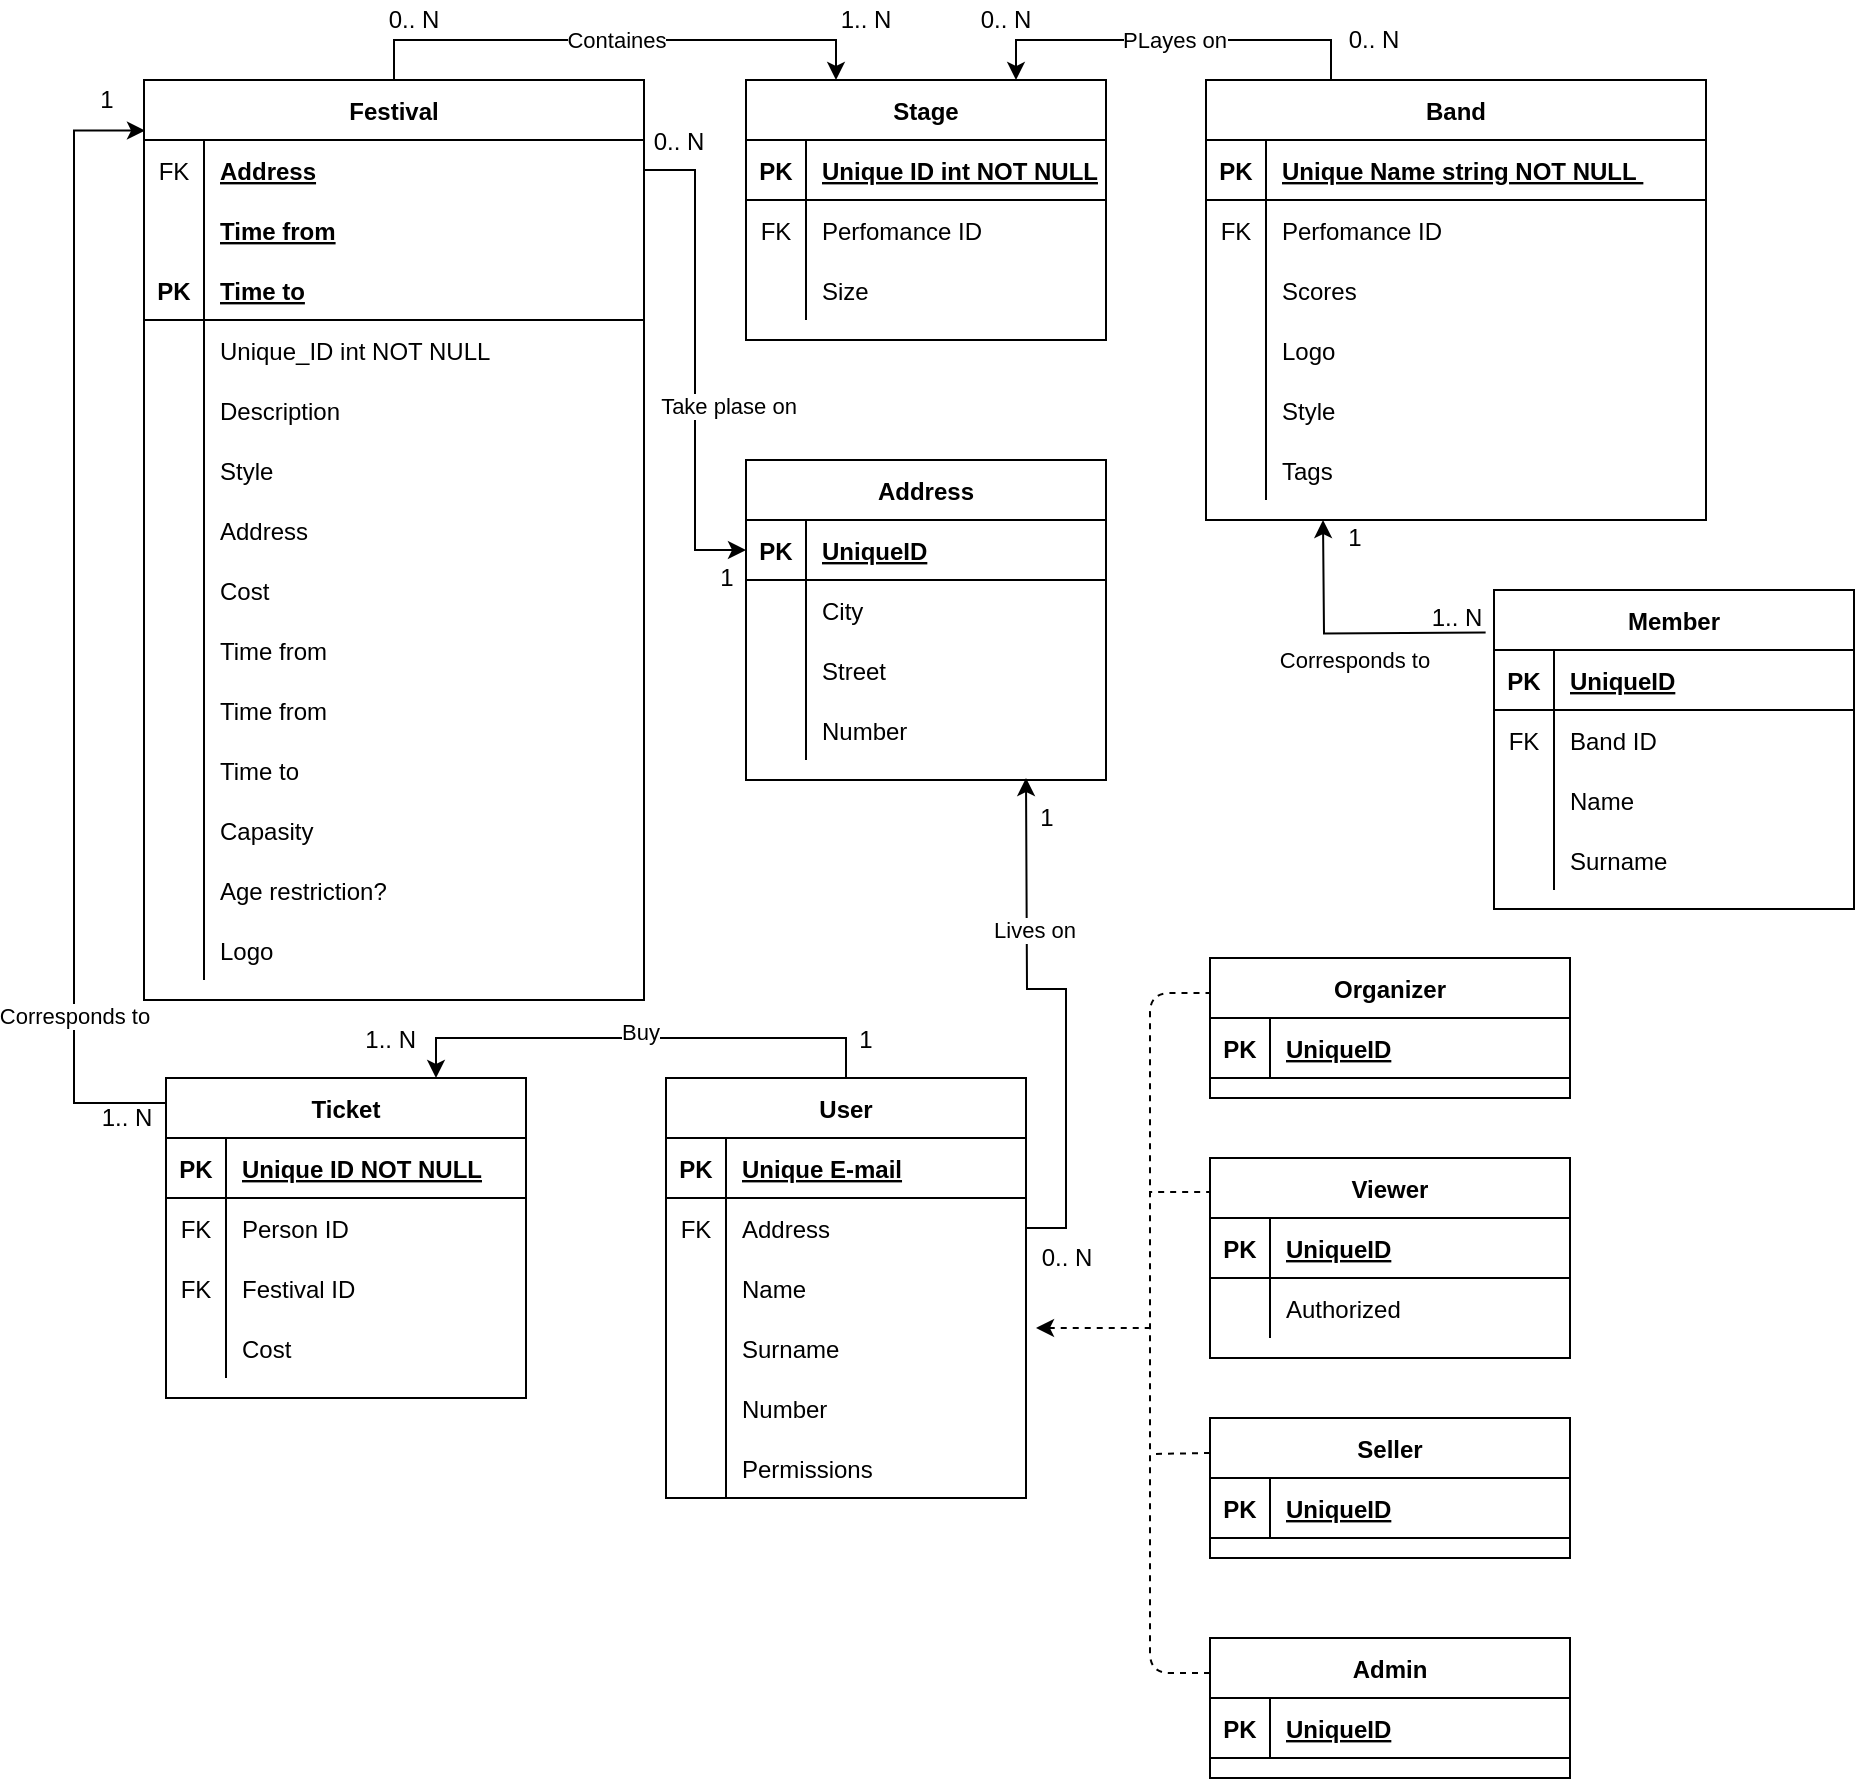 <mxfile version="13.6.5">
    <diagram id="R2lEEEUBdFMjLlhIrx00" name="Page-1">
        <mxGraphModel dx="2224" dy="771" grid="1" gridSize="10" guides="1" tooltips="1" connect="1" arrows="1" fold="1" page="1" pageScale="1" pageWidth="850" pageHeight="1100" math="0" shadow="0" extFonts="Permanent Marker^https://fonts.googleapis.com/css?family=Permanent+Marker">
            <root>
                <mxCell id="0"/>
                <mxCell id="1" parent="0"/>
                <mxCell id="lNlBMmtvw8cMD87-pBAn-54" value="Containes" style="edgeStyle=orthogonalEdgeStyle;rounded=0;orthogonalLoop=1;jettySize=auto;html=1;exitX=0.5;exitY=0;exitDx=0;exitDy=0;entryX=0.25;entryY=0;entryDx=0;entryDy=0;" parent="1" source="C-vyLk0tnHw3VtMMgP7b-23" target="zeY2hjf-UzyF-eKBbXOZ-20" edge="1">
                    <mxGeometry relative="1" as="geometry"/>
                </mxCell>
                <mxCell id="lNlBMmtvw8cMD87-pBAn-55" value="PLayes on" style="edgeStyle=orthogonalEdgeStyle;rounded=0;orthogonalLoop=1;jettySize=auto;html=1;exitX=0.25;exitY=0;exitDx=0;exitDy=0;entryX=0.75;entryY=0;entryDx=0;entryDy=0;" parent="1" source="C-vyLk0tnHw3VtMMgP7b-2" target="zeY2hjf-UzyF-eKBbXOZ-20" edge="1">
                    <mxGeometry relative="1" as="geometry"/>
                </mxCell>
                <mxCell id="lNlBMmtvw8cMD87-pBAn-66" style="edgeStyle=orthogonalEdgeStyle;rounded=0;orthogonalLoop=1;jettySize=auto;html=1;exitX=0.004;exitY=0.078;exitDx=0;exitDy=0;entryX=0.002;entryY=0.055;entryDx=0;entryDy=0;entryPerimeter=0;exitPerimeter=0;" parent="1" source="lNlBMmtvw8cMD87-pBAn-6" target="C-vyLk0tnHw3VtMMgP7b-23" edge="1">
                    <mxGeometry relative="1" as="geometry">
                        <Array as="points">
                            <mxPoint x="10" y="613"/>
                            <mxPoint x="10" y="126"/>
                        </Array>
                    </mxGeometry>
                </mxCell>
                <mxCell id="lNlBMmtvw8cMD87-pBAn-67" value="Corresponds to" style="edgeLabel;html=1;align=center;verticalAlign=middle;resizable=0;points=[];" parent="lNlBMmtvw8cMD87-pBAn-66" vertex="1" connectable="0">
                    <mxGeometry x="-0.421" y="-60" relative="1" as="geometry">
                        <mxPoint x="-60" y="73.78" as="offset"/>
                    </mxGeometry>
                </mxCell>
                <mxCell id="lNlBMmtvw8cMD87-pBAn-33" style="edgeStyle=orthogonalEdgeStyle;rounded=0;orthogonalLoop=1;jettySize=auto;html=1;exitX=0.5;exitY=0;exitDx=0;exitDy=0;entryX=0.75;entryY=0;entryDx=0;entryDy=0;" parent="1" source="34" target="lNlBMmtvw8cMD87-pBAn-6" edge="1">
                    <mxGeometry relative="1" as="geometry">
                        <mxPoint x="361" y="513" as="sourcePoint"/>
                    </mxGeometry>
                </mxCell>
                <mxCell id="lNlBMmtvw8cMD87-pBAn-34" value="Buy" style="edgeLabel;html=1;align=center;verticalAlign=middle;resizable=0;points=[];" parent="lNlBMmtvw8cMD87-pBAn-33" vertex="1" connectable="0">
                    <mxGeometry x="0.133" y="-3" relative="1" as="geometry">
                        <mxPoint x="16" as="offset"/>
                    </mxGeometry>
                </mxCell>
                <mxCell id="lNlBMmtvw8cMD87-pBAn-132" style="edgeStyle=orthogonalEdgeStyle;rounded=0;orthogonalLoop=1;jettySize=auto;html=1;dashed=1;endArrow=none;endFill=0;startArrow=classic;startFill=1;" parent="1" edge="1">
                    <mxGeometry relative="1" as="geometry">
                        <mxPoint x="551" y="725" as="targetPoint"/>
                        <Array as="points">
                            <mxPoint x="551" y="725"/>
                        </Array>
                        <mxPoint x="491" y="725" as="sourcePoint"/>
                    </mxGeometry>
                </mxCell>
                <mxCell id="lNlBMmtvw8cMD87-pBAn-38" value="1.. N&amp;nbsp;" style="text;html=1;strokeColor=none;fillColor=none;align=center;verticalAlign=middle;whiteSpace=wrap;rounded=0;" parent="1" vertex="1">
                    <mxGeometry x="150" y="571" width="40" height="20" as="geometry"/>
                </mxCell>
                <mxCell id="lNlBMmtvw8cMD87-pBAn-39" value="1" style="text;html=1;strokeColor=none;fillColor=none;align=center;verticalAlign=middle;whiteSpace=wrap;rounded=0;" parent="1" vertex="1">
                    <mxGeometry x="386" y="571" width="40" height="20" as="geometry"/>
                </mxCell>
                <mxCell id="lNlBMmtvw8cMD87-pBAn-56" value="1.. N" style="text;html=1;strokeColor=none;fillColor=none;align=center;verticalAlign=middle;whiteSpace=wrap;rounded=0;" parent="1" vertex="1">
                    <mxGeometry x="386" y="61" width="40" height="20" as="geometry"/>
                </mxCell>
                <mxCell id="lNlBMmtvw8cMD87-pBAn-57" value="0.. N" style="text;html=1;strokeColor=none;fillColor=none;align=center;verticalAlign=middle;whiteSpace=wrap;rounded=0;" parent="1" vertex="1">
                    <mxGeometry x="160" y="61" width="40" height="20" as="geometry"/>
                </mxCell>
                <mxCell id="lNlBMmtvw8cMD87-pBAn-58" value="0.. N" style="text;html=1;strokeColor=none;fillColor=none;align=center;verticalAlign=middle;whiteSpace=wrap;rounded=0;" parent="1" vertex="1">
                    <mxGeometry x="640" y="71" width="40" height="20" as="geometry"/>
                </mxCell>
                <mxCell id="lNlBMmtvw8cMD87-pBAn-59" value="0.. N" style="text;html=1;strokeColor=none;fillColor=none;align=center;verticalAlign=middle;whiteSpace=wrap;rounded=0;" parent="1" vertex="1">
                    <mxGeometry x="456" y="61" width="40" height="20" as="geometry"/>
                </mxCell>
                <mxCell id="lNlBMmtvw8cMD87-pBAn-68" value="1&lt;br&gt;" style="text;html=1;align=center;verticalAlign=middle;resizable=0;points=[];autosize=1;" parent="1" vertex="1">
                    <mxGeometry x="16" y="101" width="20" height="20" as="geometry"/>
                </mxCell>
                <mxCell id="lNlBMmtvw8cMD87-pBAn-69" value="1.. N" style="text;html=1;align=center;verticalAlign=middle;resizable=0;points=[];autosize=1;" parent="1" vertex="1">
                    <mxGeometry x="16" y="610" width="40" height="20" as="geometry"/>
                </mxCell>
                <mxCell id="lNlBMmtvw8cMD87-pBAn-131" style="edgeStyle=orthogonalEdgeStyle;rounded=0;orthogonalLoop=1;jettySize=auto;html=1;exitX=0.006;exitY=0.17;exitDx=0;exitDy=0;dashed=1;endArrow=none;endFill=0;exitPerimeter=0;" parent="1" source="lNlBMmtvw8cMD87-pBAn-96" edge="1">
                    <mxGeometry relative="1" as="geometry">
                        <mxPoint x="548" y="660" as="targetPoint"/>
                    </mxGeometry>
                </mxCell>
                <mxCell id="lNlBMmtvw8cMD87-pBAn-129" value="" style="endArrow=none;html=1;dashed=1;edgeStyle=orthogonalEdgeStyle;exitX=0;exitY=0.25;exitDx=0;exitDy=0;entryX=0;entryY=0.25;entryDx=0;entryDy=0;" parent="1" source="lNlBMmtvw8cMD87-pBAn-70" target="lNlBMmtvw8cMD87-pBAn-109" edge="1">
                    <mxGeometry width="50" height="50" relative="1" as="geometry">
                        <mxPoint x="398" y="790" as="sourcePoint"/>
                        <mxPoint x="448" y="740" as="targetPoint"/>
                        <Array as="points">
                            <mxPoint x="548" y="898"/>
                            <mxPoint x="548" y="558"/>
                        </Array>
                    </mxGeometry>
                </mxCell>
                <mxCell id="lNlBMmtvw8cMD87-pBAn-130" value="" style="endArrow=none;dashed=1;html=1;exitX=0;exitY=0.25;exitDx=0;exitDy=0;rounded=0;endFill=0;" parent="1" source="lNlBMmtvw8cMD87-pBAn-83" edge="1">
                    <mxGeometry width="50" height="50" relative="1" as="geometry">
                        <mxPoint x="358" y="880" as="sourcePoint"/>
                        <mxPoint x="548" y="788" as="targetPoint"/>
                    </mxGeometry>
                </mxCell>
                <mxCell id="zeY2hjf-UzyF-eKBbXOZ-20" value="Stage" style="shape=table;startSize=30;container=1;collapsible=1;childLayout=tableLayout;fixedRows=1;rowLines=0;fontStyle=1;align=center;resizeLast=1;" parent="1" vertex="1">
                    <mxGeometry x="346" y="101" width="180" height="130" as="geometry"/>
                </mxCell>
                <mxCell id="zeY2hjf-UzyF-eKBbXOZ-21" value="" style="shape=partialRectangle;collapsible=0;dropTarget=0;pointerEvents=0;fillColor=none;top=0;left=0;bottom=1;right=0;points=[[0,0.5],[1,0.5]];portConstraint=eastwest;" parent="zeY2hjf-UzyF-eKBbXOZ-20" vertex="1">
                    <mxGeometry y="30" width="180" height="30" as="geometry"/>
                </mxCell>
                <mxCell id="zeY2hjf-UzyF-eKBbXOZ-22" value="PK" style="shape=partialRectangle;connectable=0;fillColor=none;top=0;left=0;bottom=0;right=0;fontStyle=1;overflow=hidden;" parent="zeY2hjf-UzyF-eKBbXOZ-21" vertex="1">
                    <mxGeometry width="30" height="30" as="geometry"/>
                </mxCell>
                <mxCell id="zeY2hjf-UzyF-eKBbXOZ-23" value="Unique ID int NOT NULL" style="shape=partialRectangle;connectable=0;fillColor=none;top=0;left=0;bottom=0;right=0;align=left;spacingLeft=6;fontStyle=5;overflow=hidden;" parent="zeY2hjf-UzyF-eKBbXOZ-21" vertex="1">
                    <mxGeometry x="30" width="150" height="30" as="geometry"/>
                </mxCell>
                <mxCell id="zeY2hjf-UzyF-eKBbXOZ-24" value="" style="shape=partialRectangle;collapsible=0;dropTarget=0;pointerEvents=0;fillColor=none;top=0;left=0;bottom=0;right=0;points=[[0,0.5],[1,0.5]];portConstraint=eastwest;" parent="zeY2hjf-UzyF-eKBbXOZ-20" vertex="1">
                    <mxGeometry y="60" width="180" height="30" as="geometry"/>
                </mxCell>
                <mxCell id="zeY2hjf-UzyF-eKBbXOZ-25" value="FK" style="shape=partialRectangle;connectable=0;fillColor=none;top=0;left=0;bottom=0;right=0;editable=1;overflow=hidden;" parent="zeY2hjf-UzyF-eKBbXOZ-24" vertex="1">
                    <mxGeometry width="30" height="30" as="geometry"/>
                </mxCell>
                <mxCell id="zeY2hjf-UzyF-eKBbXOZ-26" value="Perfomance ID" style="shape=partialRectangle;connectable=0;fillColor=none;top=0;left=0;bottom=0;right=0;align=left;spacingLeft=6;overflow=hidden;" parent="zeY2hjf-UzyF-eKBbXOZ-24" vertex="1">
                    <mxGeometry x="30" width="150" height="30" as="geometry"/>
                </mxCell>
                <mxCell id="zeY2hjf-UzyF-eKBbXOZ-27" value="" style="shape=partialRectangle;collapsible=0;dropTarget=0;pointerEvents=0;fillColor=none;top=0;left=0;bottom=0;right=0;points=[[0,0.5],[1,0.5]];portConstraint=eastwest;" parent="zeY2hjf-UzyF-eKBbXOZ-20" vertex="1">
                    <mxGeometry y="90" width="180" height="30" as="geometry"/>
                </mxCell>
                <mxCell id="zeY2hjf-UzyF-eKBbXOZ-28" value="" style="shape=partialRectangle;connectable=0;fillColor=none;top=0;left=0;bottom=0;right=0;editable=1;overflow=hidden;" parent="zeY2hjf-UzyF-eKBbXOZ-27" vertex="1">
                    <mxGeometry width="30" height="30" as="geometry"/>
                </mxCell>
                <mxCell id="zeY2hjf-UzyF-eKBbXOZ-29" value="Size" style="shape=partialRectangle;connectable=0;fillColor=none;top=0;left=0;bottom=0;right=0;align=left;spacingLeft=6;overflow=hidden;" parent="zeY2hjf-UzyF-eKBbXOZ-27" vertex="1">
                    <mxGeometry x="30" width="150" height="30" as="geometry"/>
                </mxCell>
                <mxCell id="C-vyLk0tnHw3VtMMgP7b-2" value="Band" style="shape=table;startSize=30;container=1;collapsible=1;childLayout=tableLayout;fixedRows=1;rowLines=0;fontStyle=1;align=center;resizeLast=1;" parent="1" vertex="1">
                    <mxGeometry x="576" y="101" width="250" height="220" as="geometry"/>
                </mxCell>
                <mxCell id="C-vyLk0tnHw3VtMMgP7b-3" value="" style="shape=partialRectangle;collapsible=0;dropTarget=0;pointerEvents=0;fillColor=none;points=[[0,0.5],[1,0.5]];portConstraint=eastwest;top=0;left=0;right=0;bottom=1;" parent="C-vyLk0tnHw3VtMMgP7b-2" vertex="1">
                    <mxGeometry y="30" width="250" height="30" as="geometry"/>
                </mxCell>
                <mxCell id="C-vyLk0tnHw3VtMMgP7b-4" value="PK" style="shape=partialRectangle;overflow=hidden;connectable=0;fillColor=none;top=0;left=0;bottom=0;right=0;fontStyle=1;" parent="C-vyLk0tnHw3VtMMgP7b-3" vertex="1">
                    <mxGeometry width="30" height="30" as="geometry"/>
                </mxCell>
                <mxCell id="C-vyLk0tnHw3VtMMgP7b-5" value="Unique Name string NOT NULL " style="shape=partialRectangle;overflow=hidden;connectable=0;fillColor=none;top=0;left=0;bottom=0;right=0;align=left;spacingLeft=6;fontStyle=5;" parent="C-vyLk0tnHw3VtMMgP7b-3" vertex="1">
                    <mxGeometry x="30" width="220" height="30" as="geometry"/>
                </mxCell>
                <mxCell id="lNlBMmtvw8cMD87-pBAn-2" value="" style="shape=partialRectangle;collapsible=0;dropTarget=0;pointerEvents=0;fillColor=none;top=0;left=0;bottom=0;right=0;points=[[0,0.5],[1,0.5]];portConstraint=eastwest;" parent="C-vyLk0tnHw3VtMMgP7b-2" vertex="1">
                    <mxGeometry y="60" width="250" height="30" as="geometry"/>
                </mxCell>
                <mxCell id="lNlBMmtvw8cMD87-pBAn-3" value="FK" style="shape=partialRectangle;connectable=0;fillColor=none;top=0;left=0;bottom=0;right=0;editable=1;overflow=hidden;" parent="lNlBMmtvw8cMD87-pBAn-2" vertex="1">
                    <mxGeometry width="30" height="30" as="geometry"/>
                </mxCell>
                <mxCell id="lNlBMmtvw8cMD87-pBAn-4" value="Perfomance ID" style="shape=partialRectangle;connectable=0;fillColor=none;top=0;left=0;bottom=0;right=0;align=left;spacingLeft=6;overflow=hidden;" parent="lNlBMmtvw8cMD87-pBAn-2" vertex="1">
                    <mxGeometry x="30" width="220" height="30" as="geometry"/>
                </mxCell>
                <mxCell id="zeY2hjf-UzyF-eKBbXOZ-40" value="" style="shape=partialRectangle;collapsible=0;dropTarget=0;pointerEvents=0;fillColor=none;top=0;left=0;bottom=0;right=0;points=[[0,0.5],[1,0.5]];portConstraint=eastwest;" parent="C-vyLk0tnHw3VtMMgP7b-2" vertex="1">
                    <mxGeometry y="90" width="250" height="30" as="geometry"/>
                </mxCell>
                <mxCell id="zeY2hjf-UzyF-eKBbXOZ-41" value="" style="shape=partialRectangle;connectable=0;fillColor=none;top=0;left=0;bottom=0;right=0;editable=1;overflow=hidden;" parent="zeY2hjf-UzyF-eKBbXOZ-40" vertex="1">
                    <mxGeometry width="30" height="30" as="geometry"/>
                </mxCell>
                <mxCell id="zeY2hjf-UzyF-eKBbXOZ-42" value="Scores" style="shape=partialRectangle;connectable=0;fillColor=none;top=0;left=0;bottom=0;right=0;align=left;spacingLeft=6;overflow=hidden;" parent="zeY2hjf-UzyF-eKBbXOZ-40" vertex="1">
                    <mxGeometry x="30" width="220" height="30" as="geometry"/>
                </mxCell>
                <mxCell id="C-vyLk0tnHw3VtMMgP7b-9" value="" style="shape=partialRectangle;collapsible=0;dropTarget=0;pointerEvents=0;fillColor=none;points=[[0,0.5],[1,0.5]];portConstraint=eastwest;top=0;left=0;right=0;bottom=0;" parent="C-vyLk0tnHw3VtMMgP7b-2" vertex="1">
                    <mxGeometry y="120" width="250" height="30" as="geometry"/>
                </mxCell>
                <mxCell id="C-vyLk0tnHw3VtMMgP7b-10" value="" style="shape=partialRectangle;overflow=hidden;connectable=0;fillColor=none;top=0;left=0;bottom=0;right=0;" parent="C-vyLk0tnHw3VtMMgP7b-9" vertex="1">
                    <mxGeometry width="30" height="30" as="geometry"/>
                </mxCell>
                <mxCell id="C-vyLk0tnHw3VtMMgP7b-11" value="Logo" style="shape=partialRectangle;overflow=hidden;connectable=0;fillColor=none;top=0;left=0;bottom=0;right=0;align=left;spacingLeft=6;" parent="C-vyLk0tnHw3VtMMgP7b-9" vertex="1">
                    <mxGeometry x="30" width="220" height="30" as="geometry"/>
                </mxCell>
                <mxCell id="zeY2hjf-UzyF-eKBbXOZ-34" value="" style="shape=partialRectangle;collapsible=0;dropTarget=0;pointerEvents=0;fillColor=none;top=0;left=0;bottom=0;right=0;points=[[0,0.5],[1,0.5]];portConstraint=eastwest;" parent="C-vyLk0tnHw3VtMMgP7b-2" vertex="1">
                    <mxGeometry y="150" width="250" height="30" as="geometry"/>
                </mxCell>
                <mxCell id="zeY2hjf-UzyF-eKBbXOZ-35" value="" style="shape=partialRectangle;connectable=0;fillColor=none;top=0;left=0;bottom=0;right=0;editable=1;overflow=hidden;" parent="zeY2hjf-UzyF-eKBbXOZ-34" vertex="1">
                    <mxGeometry width="30" height="30" as="geometry"/>
                </mxCell>
                <mxCell id="zeY2hjf-UzyF-eKBbXOZ-36" value="Style" style="shape=partialRectangle;connectable=0;fillColor=none;top=0;left=0;bottom=0;right=0;align=left;spacingLeft=6;overflow=hidden;" parent="zeY2hjf-UzyF-eKBbXOZ-34" vertex="1">
                    <mxGeometry x="30" width="220" height="30" as="geometry"/>
                </mxCell>
                <mxCell id="zeY2hjf-UzyF-eKBbXOZ-37" value="" style="shape=partialRectangle;collapsible=0;dropTarget=0;pointerEvents=0;fillColor=none;top=0;left=0;bottom=0;right=0;points=[[0,0.5],[1,0.5]];portConstraint=eastwest;" parent="C-vyLk0tnHw3VtMMgP7b-2" vertex="1">
                    <mxGeometry y="180" width="250" height="30" as="geometry"/>
                </mxCell>
                <mxCell id="zeY2hjf-UzyF-eKBbXOZ-38" value="" style="shape=partialRectangle;connectable=0;fillColor=none;top=0;left=0;bottom=0;right=0;editable=1;overflow=hidden;" parent="zeY2hjf-UzyF-eKBbXOZ-37" vertex="1">
                    <mxGeometry width="30" height="30" as="geometry"/>
                </mxCell>
                <mxCell id="zeY2hjf-UzyF-eKBbXOZ-39" value="Tags" style="shape=partialRectangle;connectable=0;fillColor=none;top=0;left=0;bottom=0;right=0;align=left;spacingLeft=6;overflow=hidden;" parent="zeY2hjf-UzyF-eKBbXOZ-37" vertex="1">
                    <mxGeometry x="30" width="220" height="30" as="geometry"/>
                </mxCell>
                <mxCell id="C-vyLk0tnHw3VtMMgP7b-23" value="Festival" style="shape=table;startSize=30;container=1;collapsible=1;childLayout=tableLayout;fixedRows=1;rowLines=0;fontStyle=1;align=center;resizeLast=1;" parent="1" vertex="1">
                    <mxGeometry x="45" y="101" width="250" height="460" as="geometry"/>
                </mxCell>
                <mxCell id="64" value="" style="shape=partialRectangle;collapsible=0;dropTarget=0;pointerEvents=0;fillColor=none;top=0;left=0;bottom=0;right=0;points=[[0,0.5],[1,0.5]];portConstraint=eastwest;" vertex="1" parent="C-vyLk0tnHw3VtMMgP7b-23">
                    <mxGeometry y="30" width="250" height="30" as="geometry"/>
                </mxCell>
                <mxCell id="65" value="FK" style="shape=partialRectangle;connectable=0;fillColor=none;top=0;left=0;bottom=0;right=0;editable=1;overflow=hidden;" vertex="1" parent="64">
                    <mxGeometry width="30" height="30" as="geometry"/>
                </mxCell>
                <mxCell id="66" value="Address" style="shape=partialRectangle;connectable=0;fillColor=none;top=0;left=0;bottom=0;right=0;align=left;spacingLeft=6;overflow=hidden;fontStyle=5" vertex="1" parent="64">
                    <mxGeometry x="30" width="220" height="30" as="geometry"/>
                </mxCell>
                <mxCell id="60" value="" style="shape=partialRectangle;collapsible=0;dropTarget=0;pointerEvents=0;fillColor=none;top=0;left=0;bottom=0;right=0;points=[[0,0.5],[1,0.5]];portConstraint=eastwest;" vertex="1" parent="C-vyLk0tnHw3VtMMgP7b-23">
                    <mxGeometry y="60" width="250" height="30" as="geometry"/>
                </mxCell>
                <mxCell id="61" value="" style="shape=partialRectangle;connectable=0;fillColor=none;top=0;left=0;bottom=0;right=0;editable=1;overflow=hidden;" vertex="1" parent="60">
                    <mxGeometry width="30" height="30" as="geometry"/>
                </mxCell>
                <mxCell id="62" value="Time from" style="shape=partialRectangle;connectable=0;fillColor=none;top=0;left=0;bottom=0;right=0;align=left;spacingLeft=6;overflow=hidden;fontStyle=5" vertex="1" parent="60">
                    <mxGeometry x="30" width="220" height="30" as="geometry"/>
                </mxCell>
                <mxCell id="C-vyLk0tnHw3VtMMgP7b-24" value="" style="shape=partialRectangle;collapsible=0;dropTarget=0;pointerEvents=0;fillColor=none;points=[[0,0.5],[1,0.5]];portConstraint=eastwest;top=0;left=0;right=0;bottom=1;" parent="C-vyLk0tnHw3VtMMgP7b-23" vertex="1">
                    <mxGeometry y="90" width="250" height="30" as="geometry"/>
                </mxCell>
                <mxCell id="C-vyLk0tnHw3VtMMgP7b-25" value="PK" style="shape=partialRectangle;overflow=hidden;connectable=0;fillColor=none;top=0;left=0;bottom=0;right=0;fontStyle=1;" parent="C-vyLk0tnHw3VtMMgP7b-24" vertex="1">
                    <mxGeometry width="30" height="30" as="geometry"/>
                </mxCell>
                <mxCell id="C-vyLk0tnHw3VtMMgP7b-26" value="Time to" style="shape=partialRectangle;overflow=hidden;connectable=0;fillColor=none;top=0;left=0;bottom=0;right=0;align=left;spacingLeft=6;fontStyle=5;" parent="C-vyLk0tnHw3VtMMgP7b-24" vertex="1">
                    <mxGeometry x="30" width="220" height="30" as="geometry"/>
                </mxCell>
                <mxCell id="57" value="" style="shape=partialRectangle;collapsible=0;dropTarget=0;pointerEvents=0;fillColor=none;top=0;left=0;bottom=0;right=0;points=[[0,0.5],[1,0.5]];portConstraint=eastwest;" vertex="1" parent="C-vyLk0tnHw3VtMMgP7b-23">
                    <mxGeometry y="120" width="250" height="30" as="geometry"/>
                </mxCell>
                <mxCell id="58" value="" style="shape=partialRectangle;connectable=0;fillColor=none;top=0;left=0;bottom=0;right=0;editable=1;overflow=hidden;" vertex="1" parent="57">
                    <mxGeometry width="30" height="30" as="geometry"/>
                </mxCell>
                <mxCell id="59" value="Unique_ID int NOT NULL" style="shape=partialRectangle;connectable=0;fillColor=none;top=0;left=0;bottom=0;right=0;align=left;spacingLeft=6;overflow=hidden;fontStyle=0" vertex="1" parent="57">
                    <mxGeometry x="30" width="220" height="30" as="geometry"/>
                </mxCell>
                <mxCell id="C-vyLk0tnHw3VtMMgP7b-27" value="" style="shape=partialRectangle;collapsible=0;dropTarget=0;pointerEvents=0;fillColor=none;points=[[0,0.5],[1,0.5]];portConstraint=eastwest;top=0;left=0;right=0;bottom=0;" parent="C-vyLk0tnHw3VtMMgP7b-23" vertex="1">
                    <mxGeometry y="150" width="250" height="30" as="geometry"/>
                </mxCell>
                <mxCell id="C-vyLk0tnHw3VtMMgP7b-28" value="" style="shape=partialRectangle;overflow=hidden;connectable=0;fillColor=none;top=0;left=0;bottom=0;right=0;" parent="C-vyLk0tnHw3VtMMgP7b-27" vertex="1">
                    <mxGeometry width="30" height="30" as="geometry"/>
                </mxCell>
                <mxCell id="C-vyLk0tnHw3VtMMgP7b-29" value="Description" style="shape=partialRectangle;overflow=hidden;connectable=0;fillColor=none;top=0;left=0;bottom=0;right=0;align=left;spacingLeft=6;" parent="C-vyLk0tnHw3VtMMgP7b-27" vertex="1">
                    <mxGeometry x="30" width="220" height="30" as="geometry"/>
                </mxCell>
                <mxCell id="zeY2hjf-UzyF-eKBbXOZ-2" value="" style="shape=partialRectangle;collapsible=0;dropTarget=0;pointerEvents=0;fillColor=none;top=0;left=0;bottom=0;right=0;points=[[0,0.5],[1,0.5]];portConstraint=eastwest;" parent="C-vyLk0tnHw3VtMMgP7b-23" vertex="1">
                    <mxGeometry y="180" width="250" height="30" as="geometry"/>
                </mxCell>
                <mxCell id="zeY2hjf-UzyF-eKBbXOZ-3" value="" style="shape=partialRectangle;connectable=0;fillColor=none;top=0;left=0;bottom=0;right=0;editable=1;overflow=hidden;" parent="zeY2hjf-UzyF-eKBbXOZ-2" vertex="1">
                    <mxGeometry width="30" height="30" as="geometry"/>
                </mxCell>
                <mxCell id="zeY2hjf-UzyF-eKBbXOZ-4" value="Style" style="shape=partialRectangle;connectable=0;fillColor=none;top=0;left=0;bottom=0;right=0;align=left;spacingLeft=6;overflow=hidden;" parent="zeY2hjf-UzyF-eKBbXOZ-2" vertex="1">
                    <mxGeometry x="30" width="220" height="30" as="geometry"/>
                </mxCell>
                <mxCell id="zeY2hjf-UzyF-eKBbXOZ-5" value="" style="shape=partialRectangle;collapsible=0;dropTarget=0;pointerEvents=0;fillColor=none;top=0;left=0;bottom=0;right=0;points=[[0,0.5],[1,0.5]];portConstraint=eastwest;" parent="C-vyLk0tnHw3VtMMgP7b-23" vertex="1">
                    <mxGeometry y="210" width="250" height="30" as="geometry"/>
                </mxCell>
                <mxCell id="zeY2hjf-UzyF-eKBbXOZ-6" value="" style="shape=partialRectangle;connectable=0;fillColor=none;top=0;left=0;bottom=0;right=0;editable=1;overflow=hidden;" parent="zeY2hjf-UzyF-eKBbXOZ-5" vertex="1">
                    <mxGeometry width="30" height="30" as="geometry"/>
                </mxCell>
                <mxCell id="zeY2hjf-UzyF-eKBbXOZ-7" value="Address" style="shape=partialRectangle;connectable=0;fillColor=none;top=0;left=0;bottom=0;right=0;align=left;spacingLeft=6;overflow=hidden;" parent="zeY2hjf-UzyF-eKBbXOZ-5" vertex="1">
                    <mxGeometry x="30" width="220" height="30" as="geometry"/>
                </mxCell>
                <mxCell id="zeY2hjf-UzyF-eKBbXOZ-8" value="" style="shape=partialRectangle;collapsible=0;dropTarget=0;pointerEvents=0;fillColor=none;top=0;left=0;bottom=0;right=0;points=[[0,0.5],[1,0.5]];portConstraint=eastwest;" parent="C-vyLk0tnHw3VtMMgP7b-23" vertex="1">
                    <mxGeometry y="240" width="250" height="30" as="geometry"/>
                </mxCell>
                <mxCell id="zeY2hjf-UzyF-eKBbXOZ-9" value="" style="shape=partialRectangle;connectable=0;fillColor=none;top=0;left=0;bottom=0;right=0;editable=1;overflow=hidden;" parent="zeY2hjf-UzyF-eKBbXOZ-8" vertex="1">
                    <mxGeometry width="30" height="30" as="geometry"/>
                </mxCell>
                <mxCell id="zeY2hjf-UzyF-eKBbXOZ-10" value="Cost" style="shape=partialRectangle;connectable=0;fillColor=none;top=0;left=0;bottom=0;right=0;align=left;spacingLeft=6;overflow=hidden;" parent="zeY2hjf-UzyF-eKBbXOZ-8" vertex="1">
                    <mxGeometry x="30" width="220" height="30" as="geometry"/>
                </mxCell>
                <mxCell id="zeY2hjf-UzyF-eKBbXOZ-11" value="" style="shape=partialRectangle;collapsible=0;dropTarget=0;pointerEvents=0;fillColor=none;top=0;left=0;bottom=0;right=0;points=[[0,0.5],[1,0.5]];portConstraint=eastwest;" parent="C-vyLk0tnHw3VtMMgP7b-23" vertex="1">
                    <mxGeometry y="270" width="250" height="30" as="geometry"/>
                </mxCell>
                <mxCell id="zeY2hjf-UzyF-eKBbXOZ-12" value="" style="shape=partialRectangle;connectable=0;fillColor=none;top=0;left=0;bottom=0;right=0;editable=1;overflow=hidden;" parent="zeY2hjf-UzyF-eKBbXOZ-11" vertex="1">
                    <mxGeometry width="30" height="30" as="geometry"/>
                </mxCell>
                <mxCell id="zeY2hjf-UzyF-eKBbXOZ-13" value="Time from" style="shape=partialRectangle;connectable=0;fillColor=none;top=0;left=0;bottom=0;right=0;align=left;spacingLeft=6;overflow=hidden;" parent="zeY2hjf-UzyF-eKBbXOZ-11" vertex="1">
                    <mxGeometry x="30" width="220" height="30" as="geometry"/>
                </mxCell>
                <mxCell id="cTFS3XYxespIP5nR6clf-7" value="" style="shape=partialRectangle;collapsible=0;dropTarget=0;pointerEvents=0;fillColor=none;top=0;left=0;bottom=0;right=0;points=[[0,0.5],[1,0.5]];portConstraint=eastwest;" parent="C-vyLk0tnHw3VtMMgP7b-23" vertex="1">
                    <mxGeometry y="300" width="250" height="30" as="geometry"/>
                </mxCell>
                <mxCell id="cTFS3XYxespIP5nR6clf-8" value="" style="shape=partialRectangle;connectable=0;fillColor=none;top=0;left=0;bottom=0;right=0;editable=1;overflow=hidden;" parent="cTFS3XYxespIP5nR6clf-7" vertex="1">
                    <mxGeometry width="30" height="30" as="geometry"/>
                </mxCell>
                <mxCell id="cTFS3XYxespIP5nR6clf-9" value="Time from" style="shape=partialRectangle;connectable=0;fillColor=none;top=0;left=0;bottom=0;right=0;align=left;spacingLeft=6;overflow=hidden;" parent="cTFS3XYxespIP5nR6clf-7" vertex="1">
                    <mxGeometry x="30" width="220" height="30" as="geometry"/>
                </mxCell>
                <mxCell id="zeY2hjf-UzyF-eKBbXOZ-14" value="" style="shape=partialRectangle;collapsible=0;dropTarget=0;pointerEvents=0;fillColor=none;top=0;left=0;bottom=0;right=0;points=[[0,0.5],[1,0.5]];portConstraint=eastwest;" parent="C-vyLk0tnHw3VtMMgP7b-23" vertex="1">
                    <mxGeometry y="330" width="250" height="30" as="geometry"/>
                </mxCell>
                <mxCell id="zeY2hjf-UzyF-eKBbXOZ-15" value="" style="shape=partialRectangle;connectable=0;fillColor=none;top=0;left=0;bottom=0;right=0;editable=1;overflow=hidden;" parent="zeY2hjf-UzyF-eKBbXOZ-14" vertex="1">
                    <mxGeometry width="30" height="30" as="geometry"/>
                </mxCell>
                <mxCell id="zeY2hjf-UzyF-eKBbXOZ-16" value="Time to" style="shape=partialRectangle;connectable=0;fillColor=none;top=0;left=0;bottom=0;right=0;align=left;spacingLeft=6;overflow=hidden;" parent="zeY2hjf-UzyF-eKBbXOZ-14" vertex="1">
                    <mxGeometry x="30" width="220" height="30" as="geometry"/>
                </mxCell>
                <mxCell id="zeY2hjf-UzyF-eKBbXOZ-17" value="" style="shape=partialRectangle;collapsible=0;dropTarget=0;pointerEvents=0;fillColor=none;top=0;left=0;bottom=0;right=0;points=[[0,0.5],[1,0.5]];portConstraint=eastwest;" parent="C-vyLk0tnHw3VtMMgP7b-23" vertex="1">
                    <mxGeometry y="360" width="250" height="30" as="geometry"/>
                </mxCell>
                <mxCell id="zeY2hjf-UzyF-eKBbXOZ-18" value="" style="shape=partialRectangle;connectable=0;fillColor=none;top=0;left=0;bottom=0;right=0;editable=1;overflow=hidden;" parent="zeY2hjf-UzyF-eKBbXOZ-17" vertex="1">
                    <mxGeometry width="30" height="30" as="geometry"/>
                </mxCell>
                <mxCell id="zeY2hjf-UzyF-eKBbXOZ-19" value="Capasity" style="shape=partialRectangle;connectable=0;fillColor=none;top=0;left=0;bottom=0;right=0;align=left;spacingLeft=6;overflow=hidden;" parent="zeY2hjf-UzyF-eKBbXOZ-17" vertex="1">
                    <mxGeometry x="30" width="220" height="30" as="geometry"/>
                </mxCell>
                <mxCell id="lNlBMmtvw8cMD87-pBAn-63" value="" style="shape=partialRectangle;collapsible=0;dropTarget=0;pointerEvents=0;fillColor=none;top=0;left=0;bottom=0;right=0;points=[[0,0.5],[1,0.5]];portConstraint=eastwest;" parent="C-vyLk0tnHw3VtMMgP7b-23" vertex="1">
                    <mxGeometry y="390" width="250" height="30" as="geometry"/>
                </mxCell>
                <mxCell id="lNlBMmtvw8cMD87-pBAn-64" value="" style="shape=partialRectangle;connectable=0;fillColor=none;top=0;left=0;bottom=0;right=0;editable=1;overflow=hidden;" parent="lNlBMmtvw8cMD87-pBAn-63" vertex="1">
                    <mxGeometry width="30" height="30" as="geometry"/>
                </mxCell>
                <mxCell id="lNlBMmtvw8cMD87-pBAn-65" value="Age restriction?" style="shape=partialRectangle;connectable=0;fillColor=none;top=0;left=0;bottom=0;right=0;align=left;spacingLeft=6;overflow=hidden;" parent="lNlBMmtvw8cMD87-pBAn-63" vertex="1">
                    <mxGeometry x="30" width="220" height="30" as="geometry"/>
                </mxCell>
                <mxCell id="2" value="" style="shape=partialRectangle;collapsible=0;dropTarget=0;pointerEvents=0;fillColor=none;top=0;left=0;bottom=0;right=0;points=[[0,0.5],[1,0.5]];portConstraint=eastwest;" vertex="1" parent="C-vyLk0tnHw3VtMMgP7b-23">
                    <mxGeometry y="420" width="250" height="30" as="geometry"/>
                </mxCell>
                <mxCell id="3" value="" style="shape=partialRectangle;connectable=0;fillColor=none;top=0;left=0;bottom=0;right=0;editable=1;overflow=hidden;" vertex="1" parent="2">
                    <mxGeometry width="30" height="30" as="geometry"/>
                </mxCell>
                <mxCell id="4" value="Logo" style="shape=partialRectangle;connectable=0;fillColor=none;top=0;left=0;bottom=0;right=0;align=left;spacingLeft=6;overflow=hidden;" vertex="1" parent="2">
                    <mxGeometry x="30" width="220" height="30" as="geometry"/>
                </mxCell>
                <mxCell id="31" value="Corresponds to" style="edgeStyle=orthogonalEdgeStyle;rounded=0;orthogonalLoop=1;jettySize=auto;html=1;exitX=-0.001;exitY=0.108;exitDx=0;exitDy=0;exitPerimeter=0;entryX=0.25;entryY=1;entryDx=0;entryDy=0;" edge="1" parent="1">
                    <mxGeometry x="-0.043" y="13" relative="1" as="geometry">
                        <mxPoint x="715.82" y="377.226" as="sourcePoint"/>
                        <mxPoint x="634.5" y="321" as="targetPoint"/>
                        <mxPoint as="offset"/>
                    </mxGeometry>
                </mxCell>
                <mxCell id="32" value="1.. N" style="text;html=1;align=center;verticalAlign=middle;resizable=0;points=[];autosize=1;" vertex="1" parent="1">
                    <mxGeometry x="681" y="360" width="40" height="20" as="geometry"/>
                </mxCell>
                <mxCell id="54" style="edgeStyle=orthogonalEdgeStyle;rounded=0;orthogonalLoop=1;jettySize=auto;html=1;exitX=1;exitY=0.5;exitDx=0;exitDy=0;" edge="1" parent="1" source="44">
                    <mxGeometry relative="1" as="geometry">
                        <mxPoint x="486" y="450" as="targetPoint"/>
                    </mxGeometry>
                </mxCell>
                <mxCell id="84" value="Lives on" style="edgeLabel;html=1;align=center;verticalAlign=middle;resizable=0;points=[];" vertex="1" connectable="0" parent="54">
                    <mxGeometry x="0.425" y="-3" relative="1" as="geometry">
                        <mxPoint as="offset"/>
                    </mxGeometry>
                </mxCell>
                <mxCell id="55" value="1" style="text;html=1;align=center;verticalAlign=middle;resizable=0;points=[];autosize=1;" vertex="1" parent="1">
                    <mxGeometry x="486" y="460" width="20" height="20" as="geometry"/>
                </mxCell>
                <mxCell id="56" value="0.. N" style="text;html=1;align=center;verticalAlign=middle;resizable=0;points=[];autosize=1;" vertex="1" parent="1">
                    <mxGeometry x="486" y="680" width="40" height="20" as="geometry"/>
                </mxCell>
                <mxCell id="lNlBMmtvw8cMD87-pBAn-6" value="Ticket" style="shape=table;startSize=30;container=1;collapsible=1;childLayout=tableLayout;fixedRows=1;rowLines=0;fontStyle=1;align=center;resizeLast=1;" parent="1" vertex="1">
                    <mxGeometry x="56" y="600" width="180" height="160" as="geometry"/>
                </mxCell>
                <mxCell id="lNlBMmtvw8cMD87-pBAn-7" value="" style="shape=partialRectangle;collapsible=0;dropTarget=0;pointerEvents=0;fillColor=none;top=0;left=0;bottom=1;right=0;points=[[0,0.5],[1,0.5]];portConstraint=eastwest;" parent="lNlBMmtvw8cMD87-pBAn-6" vertex="1">
                    <mxGeometry y="30" width="180" height="30" as="geometry"/>
                </mxCell>
                <mxCell id="lNlBMmtvw8cMD87-pBAn-8" value="PK" style="shape=partialRectangle;connectable=0;fillColor=none;top=0;left=0;bottom=0;right=0;fontStyle=1;overflow=hidden;" parent="lNlBMmtvw8cMD87-pBAn-7" vertex="1">
                    <mxGeometry width="30" height="30" as="geometry"/>
                </mxCell>
                <mxCell id="lNlBMmtvw8cMD87-pBAn-9" value="Unique ID NOT NULL" style="shape=partialRectangle;connectable=0;fillColor=none;top=0;left=0;bottom=0;right=0;align=left;spacingLeft=6;fontStyle=5;overflow=hidden;" parent="lNlBMmtvw8cMD87-pBAn-7" vertex="1">
                    <mxGeometry x="30" width="150" height="30" as="geometry"/>
                </mxCell>
                <mxCell id="lNlBMmtvw8cMD87-pBAn-10" value="" style="shape=partialRectangle;collapsible=0;dropTarget=0;pointerEvents=0;fillColor=none;top=0;left=0;bottom=0;right=0;points=[[0,0.5],[1,0.5]];portConstraint=eastwest;" parent="lNlBMmtvw8cMD87-pBAn-6" vertex="1">
                    <mxGeometry y="60" width="180" height="30" as="geometry"/>
                </mxCell>
                <mxCell id="lNlBMmtvw8cMD87-pBAn-11" value="FK" style="shape=partialRectangle;connectable=0;fillColor=none;top=0;left=0;bottom=0;right=0;editable=1;overflow=hidden;" parent="lNlBMmtvw8cMD87-pBAn-10" vertex="1">
                    <mxGeometry width="30" height="30" as="geometry"/>
                </mxCell>
                <mxCell id="lNlBMmtvw8cMD87-pBAn-12" value="Person ID" style="shape=partialRectangle;connectable=0;fillColor=none;top=0;left=0;bottom=0;right=0;align=left;spacingLeft=6;overflow=hidden;" parent="lNlBMmtvw8cMD87-pBAn-10" vertex="1">
                    <mxGeometry x="30" width="150" height="30" as="geometry"/>
                </mxCell>
                <mxCell id="lNlBMmtvw8cMD87-pBAn-13" value="" style="shape=partialRectangle;collapsible=0;dropTarget=0;pointerEvents=0;fillColor=none;top=0;left=0;bottom=0;right=0;points=[[0,0.5],[1,0.5]];portConstraint=eastwest;" parent="lNlBMmtvw8cMD87-pBAn-6" vertex="1">
                    <mxGeometry y="90" width="180" height="30" as="geometry"/>
                </mxCell>
                <mxCell id="lNlBMmtvw8cMD87-pBAn-14" value="FK" style="shape=partialRectangle;connectable=0;fillColor=none;top=0;left=0;bottom=0;right=0;editable=1;overflow=hidden;" parent="lNlBMmtvw8cMD87-pBAn-13" vertex="1">
                    <mxGeometry width="30" height="30" as="geometry"/>
                </mxCell>
                <mxCell id="lNlBMmtvw8cMD87-pBAn-15" value="Festival ID" style="shape=partialRectangle;connectable=0;fillColor=none;top=0;left=0;bottom=0;right=0;align=left;spacingLeft=6;overflow=hidden;" parent="lNlBMmtvw8cMD87-pBAn-13" vertex="1">
                    <mxGeometry x="30" width="150" height="30" as="geometry"/>
                </mxCell>
                <mxCell id="lNlBMmtvw8cMD87-pBAn-16" value="" style="shape=partialRectangle;collapsible=0;dropTarget=0;pointerEvents=0;fillColor=none;top=0;left=0;bottom=0;right=0;points=[[0,0.5],[1,0.5]];portConstraint=eastwest;" parent="lNlBMmtvw8cMD87-pBAn-6" vertex="1">
                    <mxGeometry y="120" width="180" height="30" as="geometry"/>
                </mxCell>
                <mxCell id="lNlBMmtvw8cMD87-pBAn-17" value="" style="shape=partialRectangle;connectable=0;fillColor=none;top=0;left=0;bottom=0;right=0;editable=1;overflow=hidden;" parent="lNlBMmtvw8cMD87-pBAn-16" vertex="1">
                    <mxGeometry width="30" height="30" as="geometry"/>
                </mxCell>
                <mxCell id="lNlBMmtvw8cMD87-pBAn-18" value="Cost" style="shape=partialRectangle;connectable=0;fillColor=none;top=0;left=0;bottom=0;right=0;align=left;spacingLeft=6;overflow=hidden;" parent="lNlBMmtvw8cMD87-pBAn-16" vertex="1">
                    <mxGeometry x="30" width="150" height="30" as="geometry"/>
                </mxCell>
                <mxCell id="34" value="User" style="shape=table;startSize=30;container=1;collapsible=1;childLayout=tableLayout;fixedRows=1;rowLines=0;fontStyle=1;align=center;resizeLast=1;" vertex="1" parent="1">
                    <mxGeometry x="306" y="600" width="180" height="210" as="geometry"/>
                </mxCell>
                <mxCell id="35" value="" style="shape=partialRectangle;collapsible=0;dropTarget=0;pointerEvents=0;fillColor=none;top=0;left=0;bottom=1;right=0;points=[[0,0.5],[1,0.5]];portConstraint=eastwest;" vertex="1" parent="34">
                    <mxGeometry y="30" width="180" height="30" as="geometry"/>
                </mxCell>
                <mxCell id="36" value="PK" style="shape=partialRectangle;connectable=0;fillColor=none;top=0;left=0;bottom=0;right=0;fontStyle=1;overflow=hidden;" vertex="1" parent="35">
                    <mxGeometry width="30" height="30" as="geometry"/>
                </mxCell>
                <mxCell id="37" value="Unique E-mail" style="shape=partialRectangle;connectable=0;fillColor=none;top=0;left=0;bottom=0;right=0;align=left;spacingLeft=6;fontStyle=5;overflow=hidden;" vertex="1" parent="35">
                    <mxGeometry x="30" width="150" height="30" as="geometry"/>
                </mxCell>
                <mxCell id="44" value="" style="shape=partialRectangle;collapsible=0;dropTarget=0;pointerEvents=0;fillColor=none;top=0;left=0;bottom=0;right=0;points=[[0,0.5],[1,0.5]];portConstraint=eastwest;" vertex="1" parent="34">
                    <mxGeometry y="60" width="180" height="30" as="geometry"/>
                </mxCell>
                <mxCell id="45" value="FK" style="shape=partialRectangle;connectable=0;fillColor=none;top=0;left=0;bottom=0;right=0;editable=1;overflow=hidden;" vertex="1" parent="44">
                    <mxGeometry width="30" height="30" as="geometry"/>
                </mxCell>
                <mxCell id="46" value="Address" style="shape=partialRectangle;connectable=0;fillColor=none;top=0;left=0;bottom=0;right=0;align=left;spacingLeft=6;overflow=hidden;" vertex="1" parent="44">
                    <mxGeometry x="30" width="150" height="30" as="geometry"/>
                </mxCell>
                <mxCell id="38" value="" style="shape=partialRectangle;collapsible=0;dropTarget=0;pointerEvents=0;fillColor=none;top=0;left=0;bottom=0;right=0;points=[[0,0.5],[1,0.5]];portConstraint=eastwest;" vertex="1" parent="34">
                    <mxGeometry y="90" width="180" height="30" as="geometry"/>
                </mxCell>
                <mxCell id="39" value="" style="shape=partialRectangle;connectable=0;fillColor=none;top=0;left=0;bottom=0;right=0;editable=1;overflow=hidden;" vertex="1" parent="38">
                    <mxGeometry width="30" height="30" as="geometry"/>
                </mxCell>
                <mxCell id="40" value="Name" style="shape=partialRectangle;connectable=0;fillColor=none;top=0;left=0;bottom=0;right=0;align=left;spacingLeft=6;overflow=hidden;" vertex="1" parent="38">
                    <mxGeometry x="30" width="150" height="30" as="geometry"/>
                </mxCell>
                <mxCell id="41" value="" style="shape=partialRectangle;collapsible=0;dropTarget=0;pointerEvents=0;fillColor=none;top=0;left=0;bottom=0;right=0;points=[[0,0.5],[1,0.5]];portConstraint=eastwest;" vertex="1" parent="34">
                    <mxGeometry y="120" width="180" height="30" as="geometry"/>
                </mxCell>
                <mxCell id="42" value="" style="shape=partialRectangle;connectable=0;fillColor=none;top=0;left=0;bottom=0;right=0;editable=1;overflow=hidden;" vertex="1" parent="41">
                    <mxGeometry width="30" height="30" as="geometry"/>
                </mxCell>
                <mxCell id="43" value="Surname" style="shape=partialRectangle;connectable=0;fillColor=none;top=0;left=0;bottom=0;right=0;align=left;spacingLeft=6;overflow=hidden;" vertex="1" parent="41">
                    <mxGeometry x="30" width="150" height="30" as="geometry"/>
                </mxCell>
                <mxCell id="47" value="" style="shape=partialRectangle;collapsible=0;dropTarget=0;pointerEvents=0;fillColor=none;top=0;left=0;bottom=0;right=0;points=[[0,0.5],[1,0.5]];portConstraint=eastwest;" vertex="1" parent="34">
                    <mxGeometry y="150" width="180" height="30" as="geometry"/>
                </mxCell>
                <mxCell id="48" value="" style="shape=partialRectangle;connectable=0;fillColor=none;top=0;left=0;bottom=0;right=0;editable=1;overflow=hidden;" vertex="1" parent="47">
                    <mxGeometry width="30" height="30" as="geometry"/>
                </mxCell>
                <mxCell id="49" value="Number" style="shape=partialRectangle;connectable=0;fillColor=none;top=0;left=0;bottom=0;right=0;align=left;spacingLeft=6;overflow=hidden;" vertex="1" parent="47">
                    <mxGeometry x="30" width="150" height="30" as="geometry"/>
                </mxCell>
                <mxCell id="50" value="" style="shape=partialRectangle;collapsible=0;dropTarget=0;pointerEvents=0;fillColor=none;top=0;left=0;bottom=0;right=0;points=[[0,0.5],[1,0.5]];portConstraint=eastwest;" vertex="1" parent="34">
                    <mxGeometry y="180" width="180" height="30" as="geometry"/>
                </mxCell>
                <mxCell id="51" value="" style="shape=partialRectangle;connectable=0;fillColor=none;top=0;left=0;bottom=0;right=0;editable=1;overflow=hidden;" vertex="1" parent="50">
                    <mxGeometry width="30" height="30" as="geometry"/>
                </mxCell>
                <mxCell id="52" value="Permissions" style="shape=partialRectangle;connectable=0;fillColor=none;top=0;left=0;bottom=0;right=0;align=left;spacingLeft=6;overflow=hidden;" vertex="1" parent="50">
                    <mxGeometry x="30" width="150" height="30" as="geometry"/>
                </mxCell>
                <mxCell id="67" value="Address" style="shape=table;startSize=30;container=1;collapsible=1;childLayout=tableLayout;fixedRows=1;rowLines=0;fontStyle=1;align=center;resizeLast=1;" vertex="1" parent="1">
                    <mxGeometry x="346" y="291" width="180" height="160" as="geometry"/>
                </mxCell>
                <mxCell id="68" value="" style="shape=partialRectangle;collapsible=0;dropTarget=0;pointerEvents=0;fillColor=none;top=0;left=0;bottom=1;right=0;points=[[0,0.5],[1,0.5]];portConstraint=eastwest;" vertex="1" parent="67">
                    <mxGeometry y="30" width="180" height="30" as="geometry"/>
                </mxCell>
                <mxCell id="69" value="PK" style="shape=partialRectangle;connectable=0;fillColor=none;top=0;left=0;bottom=0;right=0;fontStyle=1;overflow=hidden;" vertex="1" parent="68">
                    <mxGeometry width="30" height="30" as="geometry"/>
                </mxCell>
                <mxCell id="70" value="UniqueID" style="shape=partialRectangle;connectable=0;fillColor=none;top=0;left=0;bottom=0;right=0;align=left;spacingLeft=6;fontStyle=5;overflow=hidden;" vertex="1" parent="68">
                    <mxGeometry x="30" width="150" height="30" as="geometry"/>
                </mxCell>
                <mxCell id="71" value="" style="shape=partialRectangle;collapsible=0;dropTarget=0;pointerEvents=0;fillColor=none;top=0;left=0;bottom=0;right=0;points=[[0,0.5],[1,0.5]];portConstraint=eastwest;" vertex="1" parent="67">
                    <mxGeometry y="60" width="180" height="30" as="geometry"/>
                </mxCell>
                <mxCell id="72" value="" style="shape=partialRectangle;connectable=0;fillColor=none;top=0;left=0;bottom=0;right=0;editable=1;overflow=hidden;" vertex="1" parent="71">
                    <mxGeometry width="30" height="30" as="geometry"/>
                </mxCell>
                <mxCell id="73" value="City" style="shape=partialRectangle;connectable=0;fillColor=none;top=0;left=0;bottom=0;right=0;align=left;spacingLeft=6;overflow=hidden;" vertex="1" parent="71">
                    <mxGeometry x="30" width="150" height="30" as="geometry"/>
                </mxCell>
                <mxCell id="74" value="" style="shape=partialRectangle;collapsible=0;dropTarget=0;pointerEvents=0;fillColor=none;top=0;left=0;bottom=0;right=0;points=[[0,0.5],[1,0.5]];portConstraint=eastwest;" vertex="1" parent="67">
                    <mxGeometry y="90" width="180" height="30" as="geometry"/>
                </mxCell>
                <mxCell id="75" value="" style="shape=partialRectangle;connectable=0;fillColor=none;top=0;left=0;bottom=0;right=0;editable=1;overflow=hidden;" vertex="1" parent="74">
                    <mxGeometry width="30" height="30" as="geometry"/>
                </mxCell>
                <mxCell id="76" value="Street" style="shape=partialRectangle;connectable=0;fillColor=none;top=0;left=0;bottom=0;right=0;align=left;spacingLeft=6;overflow=hidden;" vertex="1" parent="74">
                    <mxGeometry x="30" width="150" height="30" as="geometry"/>
                </mxCell>
                <mxCell id="77" value="" style="shape=partialRectangle;collapsible=0;dropTarget=0;pointerEvents=0;fillColor=none;top=0;left=0;bottom=0;right=0;points=[[0,0.5],[1,0.5]];portConstraint=eastwest;" vertex="1" parent="67">
                    <mxGeometry y="120" width="180" height="30" as="geometry"/>
                </mxCell>
                <mxCell id="78" value="" style="shape=partialRectangle;connectable=0;fillColor=none;top=0;left=0;bottom=0;right=0;editable=1;overflow=hidden;" vertex="1" parent="77">
                    <mxGeometry width="30" height="30" as="geometry"/>
                </mxCell>
                <mxCell id="79" value="Number" style="shape=partialRectangle;connectable=0;fillColor=none;top=0;left=0;bottom=0;right=0;align=left;spacingLeft=6;overflow=hidden;" vertex="1" parent="77">
                    <mxGeometry x="30" width="150" height="30" as="geometry"/>
                </mxCell>
                <mxCell id="lNlBMmtvw8cMD87-pBAn-109" value="Organizer" style="shape=table;startSize=30;container=1;collapsible=1;childLayout=tableLayout;fixedRows=1;rowLines=0;fontStyle=1;align=center;resizeLast=1;" parent="1" vertex="1">
                    <mxGeometry x="578" y="540" width="180" height="70" as="geometry"/>
                </mxCell>
                <mxCell id="lNlBMmtvw8cMD87-pBAn-110" value="" style="shape=partialRectangle;collapsible=0;dropTarget=0;pointerEvents=0;fillColor=none;top=0;left=0;bottom=1;right=0;points=[[0,0.5],[1,0.5]];portConstraint=eastwest;" parent="lNlBMmtvw8cMD87-pBAn-109" vertex="1">
                    <mxGeometry y="30" width="180" height="30" as="geometry"/>
                </mxCell>
                <mxCell id="lNlBMmtvw8cMD87-pBAn-111" value="PK" style="shape=partialRectangle;connectable=0;fillColor=none;top=0;left=0;bottom=0;right=0;fontStyle=1;overflow=hidden;" parent="lNlBMmtvw8cMD87-pBAn-110" vertex="1">
                    <mxGeometry width="30" height="30" as="geometry"/>
                </mxCell>
                <mxCell id="lNlBMmtvw8cMD87-pBAn-112" value="UniqueID" style="shape=partialRectangle;connectable=0;fillColor=none;top=0;left=0;bottom=0;right=0;align=left;spacingLeft=6;fontStyle=5;overflow=hidden;" parent="lNlBMmtvw8cMD87-pBAn-110" vertex="1">
                    <mxGeometry x="30" width="150" height="30" as="geometry"/>
                </mxCell>
                <mxCell id="lNlBMmtvw8cMD87-pBAn-96" value="Viewer" style="shape=table;startSize=30;container=1;collapsible=1;childLayout=tableLayout;fixedRows=1;rowLines=0;fontStyle=1;align=center;resizeLast=1;" parent="1" vertex="1">
                    <mxGeometry x="578" y="640" width="180" height="100" as="geometry"/>
                </mxCell>
                <mxCell id="lNlBMmtvw8cMD87-pBAn-97" value="" style="shape=partialRectangle;collapsible=0;dropTarget=0;pointerEvents=0;fillColor=none;top=0;left=0;bottom=1;right=0;points=[[0,0.5],[1,0.5]];portConstraint=eastwest;" parent="lNlBMmtvw8cMD87-pBAn-96" vertex="1">
                    <mxGeometry y="30" width="180" height="30" as="geometry"/>
                </mxCell>
                <mxCell id="lNlBMmtvw8cMD87-pBAn-98" value="PK" style="shape=partialRectangle;connectable=0;fillColor=none;top=0;left=0;bottom=0;right=0;fontStyle=1;overflow=hidden;" parent="lNlBMmtvw8cMD87-pBAn-97" vertex="1">
                    <mxGeometry width="30" height="30" as="geometry"/>
                </mxCell>
                <mxCell id="lNlBMmtvw8cMD87-pBAn-99" value="UniqueID" style="shape=partialRectangle;connectable=0;fillColor=none;top=0;left=0;bottom=0;right=0;align=left;spacingLeft=6;fontStyle=5;overflow=hidden;" parent="lNlBMmtvw8cMD87-pBAn-97" vertex="1">
                    <mxGeometry x="30" width="150" height="30" as="geometry"/>
                </mxCell>
                <mxCell id="cTFS3XYxespIP5nR6clf-1" value="" style="shape=partialRectangle;collapsible=0;dropTarget=0;pointerEvents=0;fillColor=none;top=0;left=0;bottom=0;right=0;points=[[0,0.5],[1,0.5]];portConstraint=eastwest;" parent="lNlBMmtvw8cMD87-pBAn-96" vertex="1">
                    <mxGeometry y="60" width="180" height="30" as="geometry"/>
                </mxCell>
                <mxCell id="cTFS3XYxespIP5nR6clf-2" value="" style="shape=partialRectangle;connectable=0;fillColor=none;top=0;left=0;bottom=0;right=0;editable=1;overflow=hidden;" parent="cTFS3XYxespIP5nR6clf-1" vertex="1">
                    <mxGeometry width="30" height="30" as="geometry"/>
                </mxCell>
                <mxCell id="cTFS3XYxespIP5nR6clf-3" value="Authorized" style="shape=partialRectangle;connectable=0;fillColor=none;top=0;left=0;bottom=0;right=0;align=left;spacingLeft=6;overflow=hidden;" parent="cTFS3XYxespIP5nR6clf-1" vertex="1">
                    <mxGeometry x="30" width="150" height="30" as="geometry"/>
                </mxCell>
                <mxCell id="18" value="Member" style="shape=table;startSize=30;container=1;collapsible=1;childLayout=tableLayout;fixedRows=1;rowLines=0;fontStyle=1;align=center;resizeLast=1;" vertex="1" parent="1">
                    <mxGeometry x="720" y="356" width="180" height="159.5" as="geometry"/>
                </mxCell>
                <mxCell id="19" value="" style="shape=partialRectangle;collapsible=0;dropTarget=0;pointerEvents=0;fillColor=none;top=0;left=0;bottom=1;right=0;points=[[0,0.5],[1,0.5]];portConstraint=eastwest;" vertex="1" parent="18">
                    <mxGeometry y="30" width="180" height="30" as="geometry"/>
                </mxCell>
                <mxCell id="20" value="PK" style="shape=partialRectangle;connectable=0;fillColor=none;top=0;left=0;bottom=0;right=0;fontStyle=1;overflow=hidden;" vertex="1" parent="19">
                    <mxGeometry width="30" height="30" as="geometry"/>
                </mxCell>
                <mxCell id="21" value="UniqueID" style="shape=partialRectangle;connectable=0;fillColor=none;top=0;left=0;bottom=0;right=0;align=left;spacingLeft=6;fontStyle=5;overflow=hidden;" vertex="1" parent="19">
                    <mxGeometry x="30" width="150" height="30" as="geometry"/>
                </mxCell>
                <mxCell id="22" value="" style="shape=partialRectangle;collapsible=0;dropTarget=0;pointerEvents=0;fillColor=none;top=0;left=0;bottom=0;right=0;points=[[0,0.5],[1,0.5]];portConstraint=eastwest;" vertex="1" parent="18">
                    <mxGeometry y="60" width="180" height="30" as="geometry"/>
                </mxCell>
                <mxCell id="23" value="FK" style="shape=partialRectangle;connectable=0;fillColor=none;top=0;left=0;bottom=0;right=0;editable=1;overflow=hidden;" vertex="1" parent="22">
                    <mxGeometry width="30" height="30" as="geometry"/>
                </mxCell>
                <mxCell id="24" value="Band ID" style="shape=partialRectangle;connectable=0;fillColor=none;top=0;left=0;bottom=0;right=0;align=left;spacingLeft=6;overflow=hidden;" vertex="1" parent="22">
                    <mxGeometry x="30" width="150" height="30" as="geometry"/>
                </mxCell>
                <mxCell id="25" value="" style="shape=partialRectangle;collapsible=0;dropTarget=0;pointerEvents=0;fillColor=none;top=0;left=0;bottom=0;right=0;points=[[0,0.5],[1,0.5]];portConstraint=eastwest;" vertex="1" parent="18">
                    <mxGeometry y="90" width="180" height="30" as="geometry"/>
                </mxCell>
                <mxCell id="26" value="" style="shape=partialRectangle;connectable=0;fillColor=none;top=0;left=0;bottom=0;right=0;editable=1;overflow=hidden;" vertex="1" parent="25">
                    <mxGeometry width="30" height="30" as="geometry"/>
                </mxCell>
                <mxCell id="27" value="Name" style="shape=partialRectangle;connectable=0;fillColor=none;top=0;left=0;bottom=0;right=0;align=left;spacingLeft=6;overflow=hidden;" vertex="1" parent="25">
                    <mxGeometry x="30" width="150" height="30" as="geometry"/>
                </mxCell>
                <mxCell id="28" value="" style="shape=partialRectangle;collapsible=0;dropTarget=0;pointerEvents=0;fillColor=none;top=0;left=0;bottom=0;right=0;points=[[0,0.5],[1,0.5]];portConstraint=eastwest;" vertex="1" parent="18">
                    <mxGeometry y="120" width="180" height="30" as="geometry"/>
                </mxCell>
                <mxCell id="29" value="" style="shape=partialRectangle;connectable=0;fillColor=none;top=0;left=0;bottom=0;right=0;editable=1;overflow=hidden;" vertex="1" parent="28">
                    <mxGeometry width="30" height="30" as="geometry"/>
                </mxCell>
                <mxCell id="30" value="Surname" style="shape=partialRectangle;connectable=0;fillColor=none;top=0;left=0;bottom=0;right=0;align=left;spacingLeft=6;overflow=hidden;" vertex="1" parent="28">
                    <mxGeometry x="30" width="150" height="30" as="geometry"/>
                </mxCell>
                <mxCell id="lNlBMmtvw8cMD87-pBAn-70" value="Admin" style="shape=table;startSize=30;container=1;collapsible=1;childLayout=tableLayout;fixedRows=1;rowLines=0;fontStyle=1;align=center;resizeLast=1;" parent="1" vertex="1">
                    <mxGeometry x="578" y="880" width="180" height="70" as="geometry"/>
                </mxCell>
                <mxCell id="lNlBMmtvw8cMD87-pBAn-71" value="" style="shape=partialRectangle;collapsible=0;dropTarget=0;pointerEvents=0;fillColor=none;top=0;left=0;bottom=1;right=0;points=[[0,0.5],[1,0.5]];portConstraint=eastwest;" parent="lNlBMmtvw8cMD87-pBAn-70" vertex="1">
                    <mxGeometry y="30" width="180" height="30" as="geometry"/>
                </mxCell>
                <mxCell id="lNlBMmtvw8cMD87-pBAn-72" value="PK" style="shape=partialRectangle;connectable=0;fillColor=none;top=0;left=0;bottom=0;right=0;fontStyle=1;overflow=hidden;" parent="lNlBMmtvw8cMD87-pBAn-71" vertex="1">
                    <mxGeometry width="30" height="30" as="geometry"/>
                </mxCell>
                <mxCell id="lNlBMmtvw8cMD87-pBAn-73" value="UniqueID" style="shape=partialRectangle;connectable=0;fillColor=none;top=0;left=0;bottom=0;right=0;align=left;spacingLeft=6;fontStyle=5;overflow=hidden;" parent="lNlBMmtvw8cMD87-pBAn-71" vertex="1">
                    <mxGeometry x="30" width="150" height="30" as="geometry"/>
                </mxCell>
                <mxCell id="lNlBMmtvw8cMD87-pBAn-83" value="Seller" style="shape=table;startSize=30;container=1;collapsible=1;childLayout=tableLayout;fixedRows=1;rowLines=0;fontStyle=1;align=center;resizeLast=1;" parent="1" vertex="1">
                    <mxGeometry x="578" y="770" width="180" height="70" as="geometry"/>
                </mxCell>
                <mxCell id="lNlBMmtvw8cMD87-pBAn-84" value="" style="shape=partialRectangle;collapsible=0;dropTarget=0;pointerEvents=0;fillColor=none;top=0;left=0;bottom=1;right=0;points=[[0,0.5],[1,0.5]];portConstraint=eastwest;" parent="lNlBMmtvw8cMD87-pBAn-83" vertex="1">
                    <mxGeometry y="30" width="180" height="30" as="geometry"/>
                </mxCell>
                <mxCell id="lNlBMmtvw8cMD87-pBAn-85" value="PK" style="shape=partialRectangle;connectable=0;fillColor=none;top=0;left=0;bottom=0;right=0;fontStyle=1;overflow=hidden;" parent="lNlBMmtvw8cMD87-pBAn-84" vertex="1">
                    <mxGeometry width="30" height="30" as="geometry"/>
                </mxCell>
                <mxCell id="lNlBMmtvw8cMD87-pBAn-86" value="UniqueID" style="shape=partialRectangle;connectable=0;fillColor=none;top=0;left=0;bottom=0;right=0;align=left;spacingLeft=6;fontStyle=5;overflow=hidden;" parent="lNlBMmtvw8cMD87-pBAn-84" vertex="1">
                    <mxGeometry x="30" width="150" height="30" as="geometry"/>
                </mxCell>
                <mxCell id="80" style="edgeStyle=orthogonalEdgeStyle;rounded=0;orthogonalLoop=1;jettySize=auto;html=1;exitX=1;exitY=0.5;exitDx=0;exitDy=0;entryX=0;entryY=0.5;entryDx=0;entryDy=0;" edge="1" parent="1" source="64" target="68">
                    <mxGeometry relative="1" as="geometry"/>
                </mxCell>
                <mxCell id="83" value="Take plase on" style="edgeLabel;html=1;align=center;verticalAlign=middle;resizable=0;points=[];" vertex="1" connectable="0" parent="80">
                    <mxGeometry x="0.147" relative="1" as="geometry">
                        <mxPoint x="16" y="5" as="offset"/>
                    </mxGeometry>
                </mxCell>
                <mxCell id="81" value="0.. N" style="text;html=1;align=center;verticalAlign=middle;resizable=0;points=[];autosize=1;" vertex="1" parent="1">
                    <mxGeometry x="292" y="122" width="40" height="20" as="geometry"/>
                </mxCell>
                <mxCell id="82" value="1" style="text;html=1;align=center;verticalAlign=middle;resizable=0;points=[];autosize=1;" vertex="1" parent="1">
                    <mxGeometry x="326" y="340" width="20" height="20" as="geometry"/>
                </mxCell>
                <mxCell id="85" value="1" style="text;html=1;align=center;verticalAlign=middle;resizable=0;points=[];autosize=1;" vertex="1" parent="1">
                    <mxGeometry x="640" y="320" width="20" height="20" as="geometry"/>
                </mxCell>
            </root>
        </mxGraphModel>
    </diagram>
</mxfile>